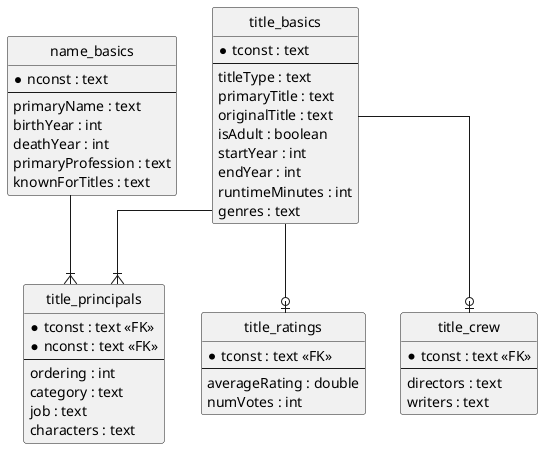 @startuml

' hide the spot
hide circle

' avoid problems with angled crows feet
skinparam linetype ortho

entity "name_basics" as nb {
  *nconst : text
  --
  primaryName : text
  birthYear : int
  deathYear : int
  primaryProfession : text
  knownForTitles : text
}

entity "title_basics" as tb {
  *tconst : text
  --
  titleType : text
  primaryTitle : text
  originalTitle : text
  isAdult : boolean
  startYear : int
  endYear : int
  runtimeMinutes : int
  genres : text
}

entity "title_ratings" as tr {
  *tconst : text <<FK>>
  --
  averageRating : double
  numVotes : int
}

entity "title_crew" as tc {
  *tconst : text <<FK>>
  --
  directors : text
  writers : text
}

entity "title_principals" as tp {
  *tconst : text <<FK>>
  *nconst : text <<FK>>
  --
  ordering : int
  category : text
  job : text
  characters : text
}

tb --o| tr
tb --o| tc
tb --|{ tp
nb --|{ tp

@enduml
